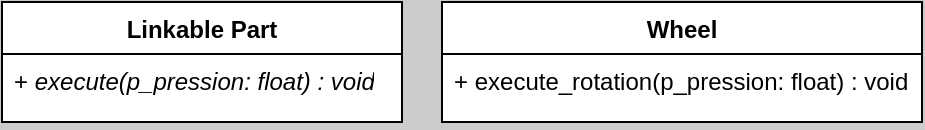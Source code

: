 <mxfile version="24.0.5" type="github">
  <diagram id="C5RBs43oDa-KdzZeNtuy" name="Page-1">
    <mxGraphModel dx="1434" dy="748" grid="1" gridSize="10" guides="1" tooltips="1" connect="1" arrows="1" fold="1" page="1" pageScale="1" pageWidth="1169" pageHeight="827" background="#CCCCCC" math="0" shadow="0">
      <root>
        <mxCell id="WIyWlLk6GJQsqaUBKTNV-0" />
        <mxCell id="WIyWlLk6GJQsqaUBKTNV-1" parent="WIyWlLk6GJQsqaUBKTNV-0" />
        <mxCell id="qZYxv66SB5UaJgBqIXcU-0" value="Linkable Part" style="swimlane;fontStyle=1;align=center;verticalAlign=top;childLayout=stackLayout;horizontal=1;startSize=26;horizontalStack=0;resizeParent=1;resizeParentMax=0;resizeLast=0;collapsible=1;marginBottom=0;whiteSpace=wrap;html=1;strokeColor=#000000;swimlaneFillColor=none;" vertex="1" parent="WIyWlLk6GJQsqaUBKTNV-1">
          <mxGeometry x="30" y="40" width="200" height="60" as="geometry" />
        </mxCell>
        <mxCell id="qZYxv66SB5UaJgBqIXcU-3" value="+ &lt;i&gt;execute(p_pression: float) : void&lt;/i&gt;" style="text;strokeColor=default;fillColor=default;align=left;verticalAlign=top;spacingLeft=4;spacingRight=4;overflow=hidden;rotatable=0;points=[[0,0.5],[1,0.5]];portConstraint=eastwest;whiteSpace=wrap;html=1;" vertex="1" parent="qZYxv66SB5UaJgBqIXcU-0">
          <mxGeometry y="26" width="200" height="34" as="geometry" />
        </mxCell>
        <mxCell id="qZYxv66SB5UaJgBqIXcU-13" value="Wheel" style="swimlane;fontStyle=1;align=center;verticalAlign=top;childLayout=stackLayout;horizontal=1;startSize=26;horizontalStack=0;resizeParent=1;resizeParentMax=0;resizeLast=0;collapsible=1;marginBottom=0;whiteSpace=wrap;html=1;strokeColor=#000000;swimlaneFillColor=none;" vertex="1" parent="WIyWlLk6GJQsqaUBKTNV-1">
          <mxGeometry x="250" y="40" width="240" height="60" as="geometry" />
        </mxCell>
        <mxCell id="qZYxv66SB5UaJgBqIXcU-15" value="+ execute_rotation(p_pression: float) : void" style="text;strokeColor=default;fillColor=default;align=left;verticalAlign=top;spacingLeft=4;spacingRight=4;overflow=hidden;rotatable=0;points=[[0,0.5],[1,0.5]];portConstraint=eastwest;whiteSpace=wrap;html=1;" vertex="1" parent="qZYxv66SB5UaJgBqIXcU-13">
          <mxGeometry y="26" width="240" height="34" as="geometry" />
        </mxCell>
      </root>
    </mxGraphModel>
  </diagram>
</mxfile>
